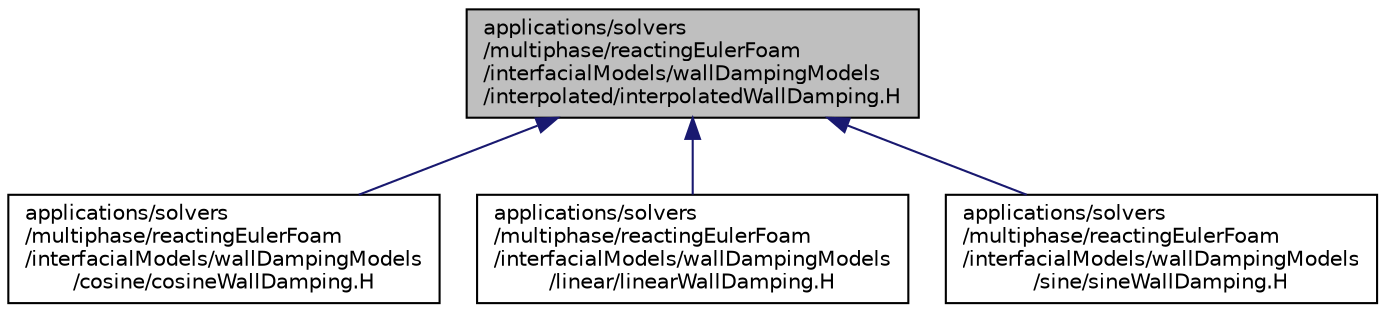 digraph "applications/solvers/multiphase/reactingEulerFoam/interfacialModels/wallDampingModels/interpolated/interpolatedWallDamping.H"
{
  bgcolor="transparent";
  edge [fontname="Helvetica",fontsize="10",labelfontname="Helvetica",labelfontsize="10"];
  node [fontname="Helvetica",fontsize="10",shape=record];
  Node1 [label="applications/solvers\l/multiphase/reactingEulerFoam\l/interfacialModels/wallDampingModels\l/interpolated/interpolatedWallDamping.H",height=0.2,width=0.4,color="black", fillcolor="grey75", style="filled", fontcolor="black"];
  Node1 -> Node2 [dir="back",color="midnightblue",fontsize="10",style="solid",fontname="Helvetica"];
  Node2 [label="applications/solvers\l/multiphase/reactingEulerFoam\l/interfacialModels/wallDampingModels\l/cosine/cosineWallDamping.H",height=0.2,width=0.4,color="black",URL="$a03749.html"];
  Node1 -> Node3 [dir="back",color="midnightblue",fontsize="10",style="solid",fontname="Helvetica"];
  Node3 [label="applications/solvers\l/multiphase/reactingEulerFoam\l/interfacialModels/wallDampingModels\l/linear/linearWallDamping.H",height=0.2,width=0.4,color="black",URL="$a03753.html"];
  Node1 -> Node4 [dir="back",color="midnightblue",fontsize="10",style="solid",fontname="Helvetica"];
  Node4 [label="applications/solvers\l/multiphase/reactingEulerFoam\l/interfacialModels/wallDampingModels\l/sine/sineWallDamping.H",height=0.2,width=0.4,color="black",URL="$a03757.html"];
}
